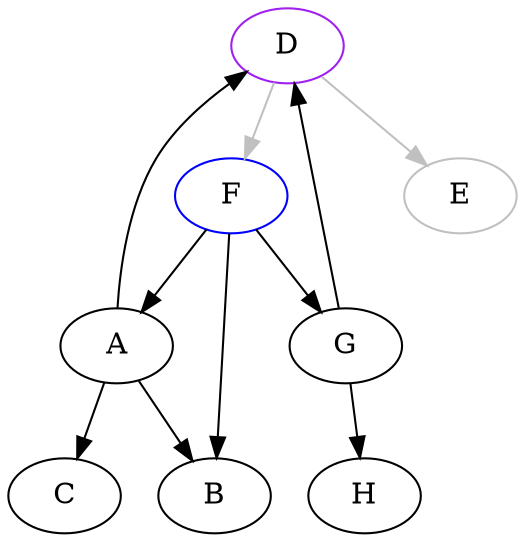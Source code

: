 digraph {
	D [label="D", color="purple"];
	F [label="F", color="blue"];
	H [label="H"];
	A [label="A"];
	E [label="E", color="gray"];
	G [label="G"];
	C [label="C"];
	B [label="B"];
	
	A -> C;
	A -> B;
	D -> E [color="gray"];
	D -> F [color="gray"];
	F -> A;
	F -> G;
	F -> B;
	A -> D;
	G -> H;
	G -> D;
}